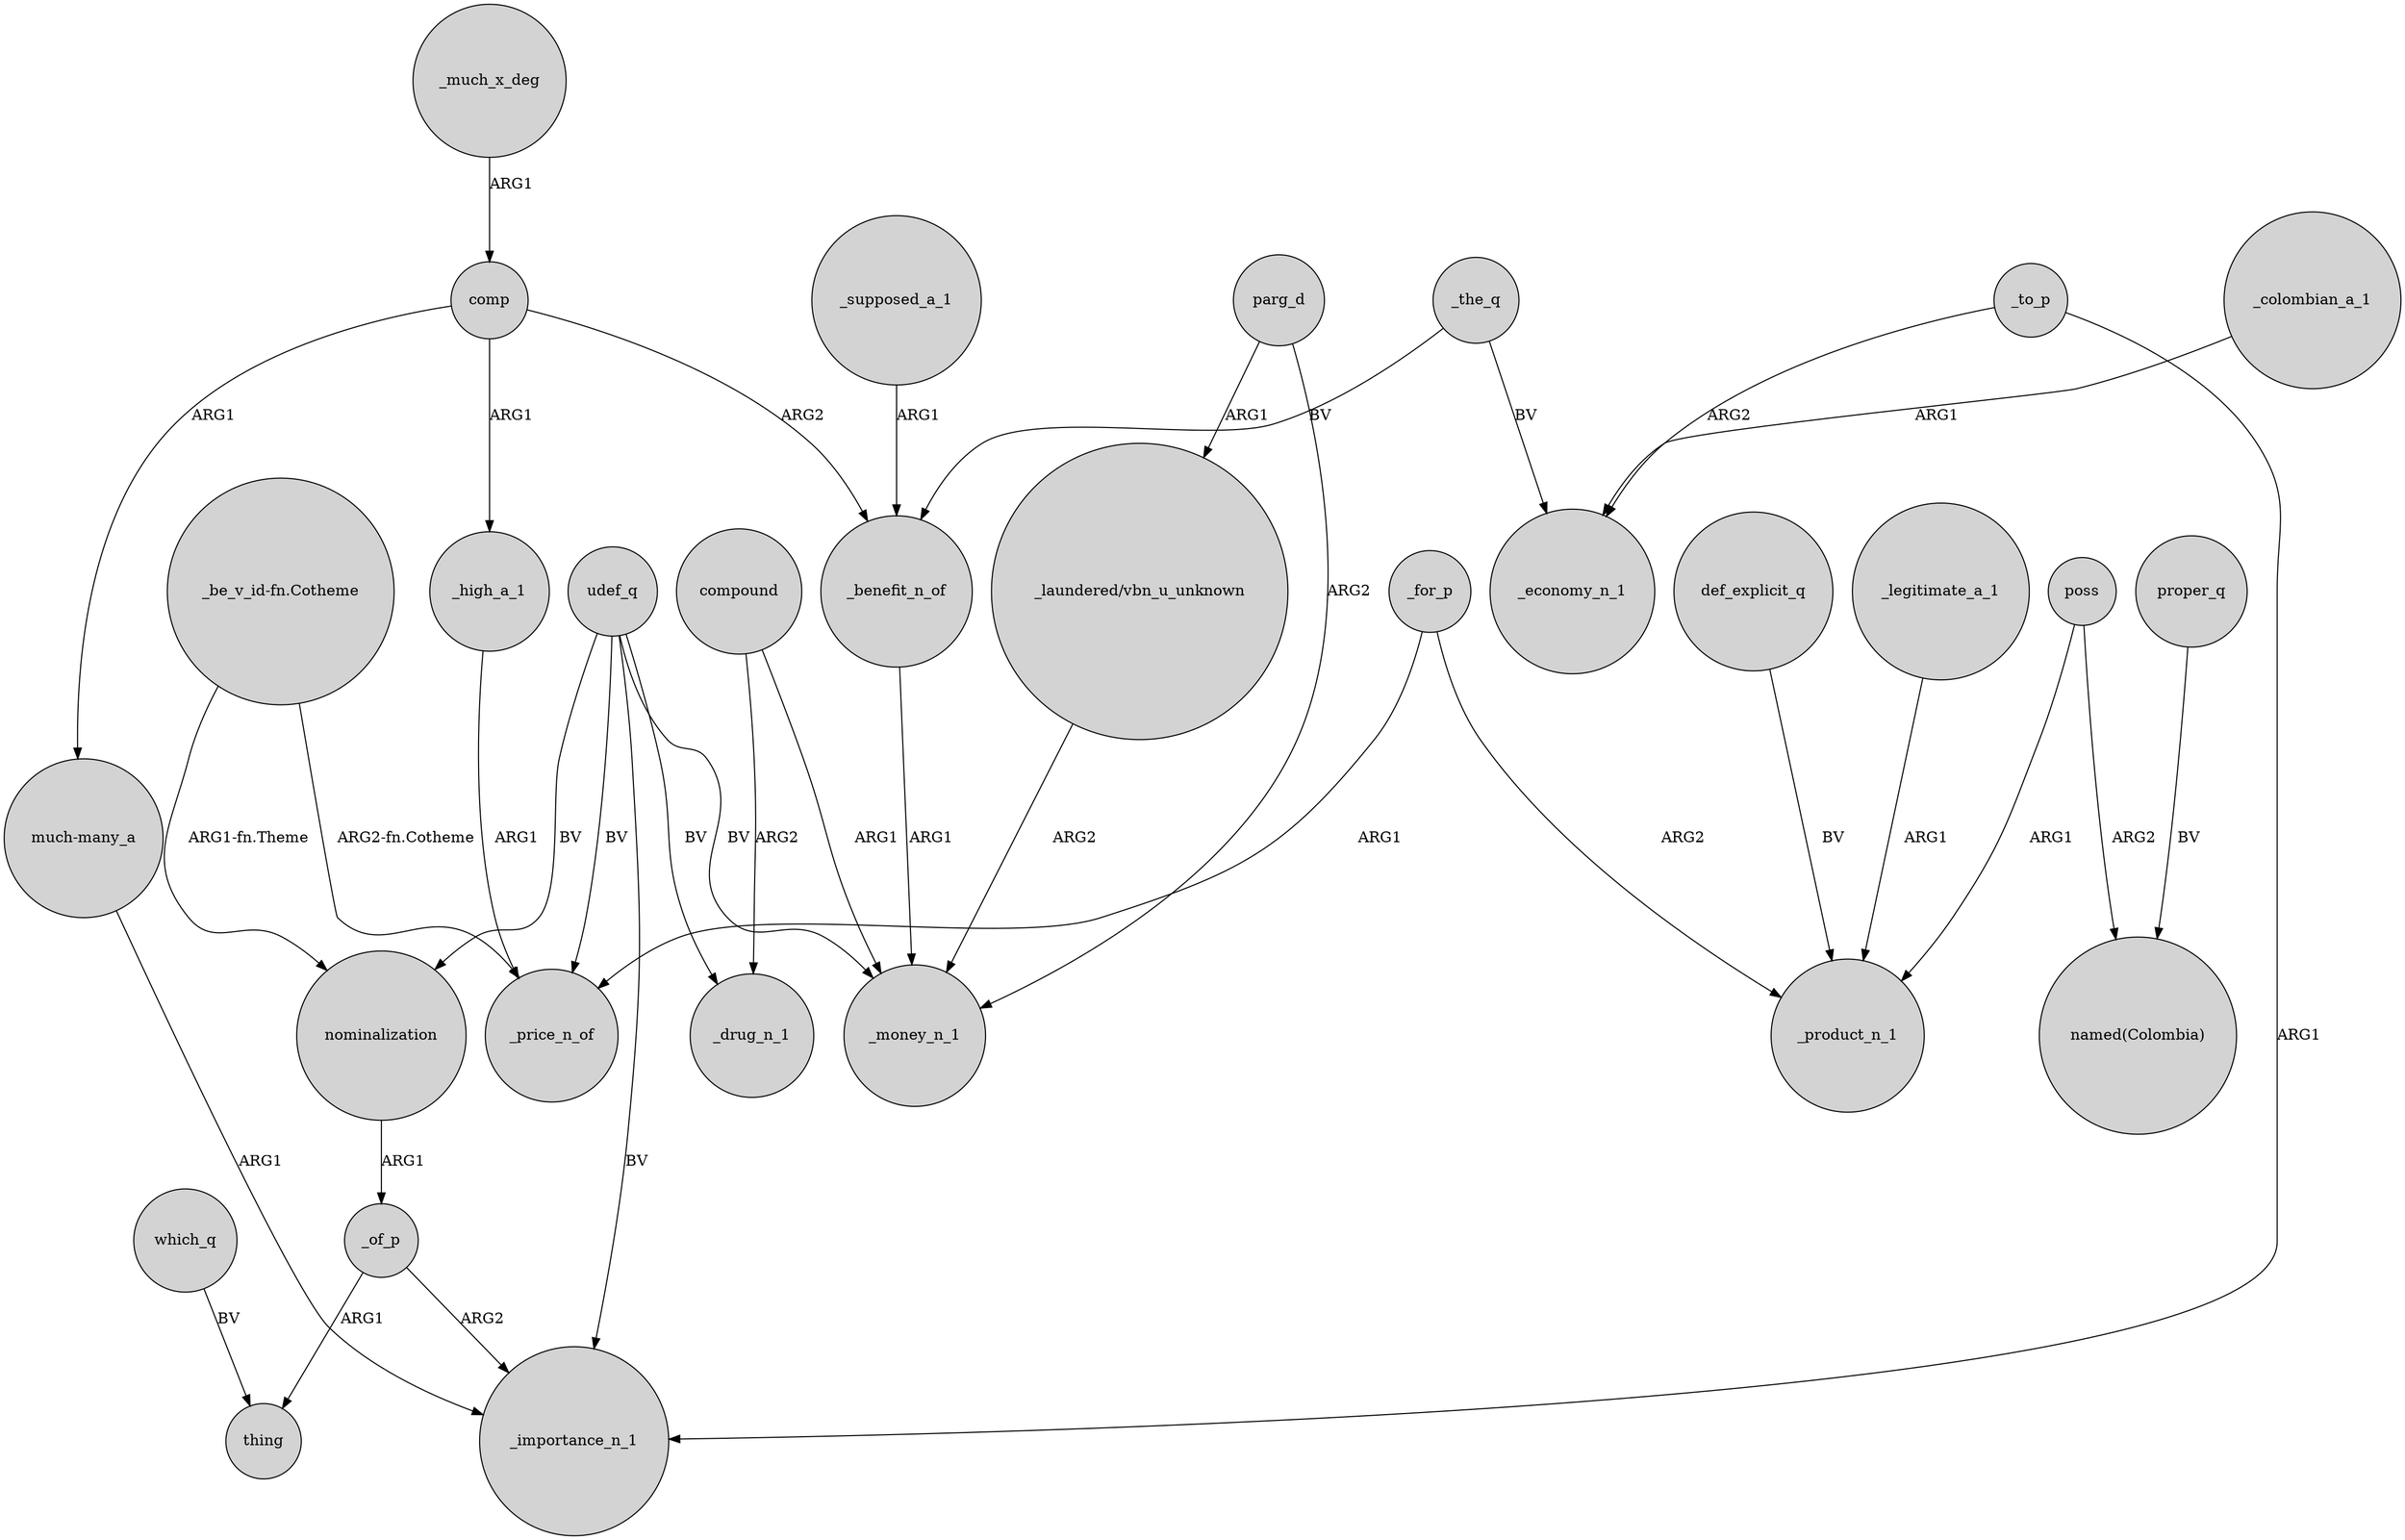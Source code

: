 digraph {
	node [shape=circle style=filled]
	nominalization -> _of_p [label=ARG1]
	poss -> "named(Colombia)" [label=ARG2]
	def_explicit_q -> _product_n_1 [label=BV]
	parg_d -> _money_n_1 [label=ARG2]
	_colombian_a_1 -> _economy_n_1 [label=ARG1]
	_of_p -> thing [label=ARG1]
	parg_d -> "_laundered/vbn_u_unknown" [label=ARG1]
	udef_q -> _price_n_of [label=BV]
	"_be_v_id-fn.Cotheme" -> _price_n_of [label="ARG2-fn.Cotheme"]
	_for_p -> _product_n_1 [label=ARG2]
	udef_q -> nominalization [label=BV]
	which_q -> thing [label=BV]
	proper_q -> "named(Colombia)" [label=BV]
	_supposed_a_1 -> _benefit_n_of [label=ARG1]
	udef_q -> _drug_n_1 [label=BV]
	comp -> _benefit_n_of [label=ARG2]
	_high_a_1 -> _price_n_of [label=ARG1]
	compound -> _money_n_1 [label=ARG1]
	_the_q -> _benefit_n_of [label=BV]
	comp -> "much-many_a" [label=ARG1]
	"_be_v_id-fn.Cotheme" -> nominalization [label="ARG1-fn.Theme"]
	udef_q -> _money_n_1 [label=BV]
	comp -> _high_a_1 [label=ARG1]
	"much-many_a" -> _importance_n_1 [label=ARG1]
	_benefit_n_of -> _money_n_1 [label=ARG1]
	"_laundered/vbn_u_unknown" -> _money_n_1 [label=ARG2]
	_to_p -> _importance_n_1 [label=ARG1]
	_of_p -> _importance_n_1 [label=ARG2]
	poss -> _product_n_1 [label=ARG1]
	_much_x_deg -> comp [label=ARG1]
	_to_p -> _economy_n_1 [label=ARG2]
	compound -> _drug_n_1 [label=ARG2]
	_legitimate_a_1 -> _product_n_1 [label=ARG1]
	_for_p -> _price_n_of [label=ARG1]
	_the_q -> _economy_n_1 [label=BV]
	udef_q -> _importance_n_1 [label=BV]
}
